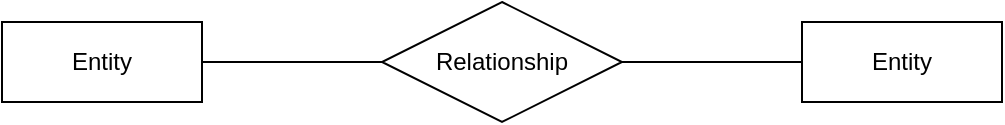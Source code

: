 <mxfile version="14.9.7" type="device" pages="2"><diagram id="OanlK7vVJyWt0maZTMWz" name="conceitual"><mxGraphModel dx="1038" dy="579" grid="1" gridSize="10" guides="1" tooltips="1" connect="1" arrows="1" fold="1" page="1" pageScale="1" pageWidth="827" pageHeight="1169" math="0" shadow="0"><root><mxCell id="0"/><mxCell id="1" parent="0"/><mxCell id="Bbp7KZoGQvDYrjHJF8V6-3" style="edgeStyle=orthogonalEdgeStyle;rounded=0;orthogonalLoop=1;jettySize=auto;html=1;endArrow=none;endFill=0;" edge="1" parent="1" source="Bbp7KZoGQvDYrjHJF8V6-1" target="Bbp7KZoGQvDYrjHJF8V6-2"><mxGeometry relative="1" as="geometry"/></mxCell><mxCell id="Bbp7KZoGQvDYrjHJF8V6-1" value="Entity" style="whiteSpace=wrap;html=1;align=center;" vertex="1" parent="1"><mxGeometry x="160" y="50" width="100" height="40" as="geometry"/></mxCell><mxCell id="Bbp7KZoGQvDYrjHJF8V6-5" style="edgeStyle=orthogonalEdgeStyle;rounded=0;orthogonalLoop=1;jettySize=auto;html=1;endArrow=none;endFill=0;" edge="1" parent="1" source="Bbp7KZoGQvDYrjHJF8V6-2" target="Bbp7KZoGQvDYrjHJF8V6-4"><mxGeometry relative="1" as="geometry"/></mxCell><mxCell id="Bbp7KZoGQvDYrjHJF8V6-2" value="Relationship" style="shape=rhombus;perimeter=rhombusPerimeter;whiteSpace=wrap;html=1;align=center;" vertex="1" parent="1"><mxGeometry x="350" y="40" width="120" height="60" as="geometry"/></mxCell><mxCell id="Bbp7KZoGQvDYrjHJF8V6-4" value="Entity" style="whiteSpace=wrap;html=1;align=center;" vertex="1" parent="1"><mxGeometry x="560" y="50" width="100" height="40" as="geometry"/></mxCell></root></mxGraphModel></diagram><diagram id="Ro-wfWUNO0GZ9tEULc8E" name="lógico"><mxGraphModel dx="1038" dy="579" grid="1" gridSize="10" guides="1" tooltips="1" connect="1" arrows="1" fold="1" page="1" pageScale="1" pageWidth="827" pageHeight="1169" math="0" shadow="0"><root><mxCell id="HL1qyUN5PUyuFAxYHg7B-0"/><mxCell id="HL1qyUN5PUyuFAxYHg7B-1" parent="HL1qyUN5PUyuFAxYHg7B-0"/></root></mxGraphModel></diagram></mxfile>